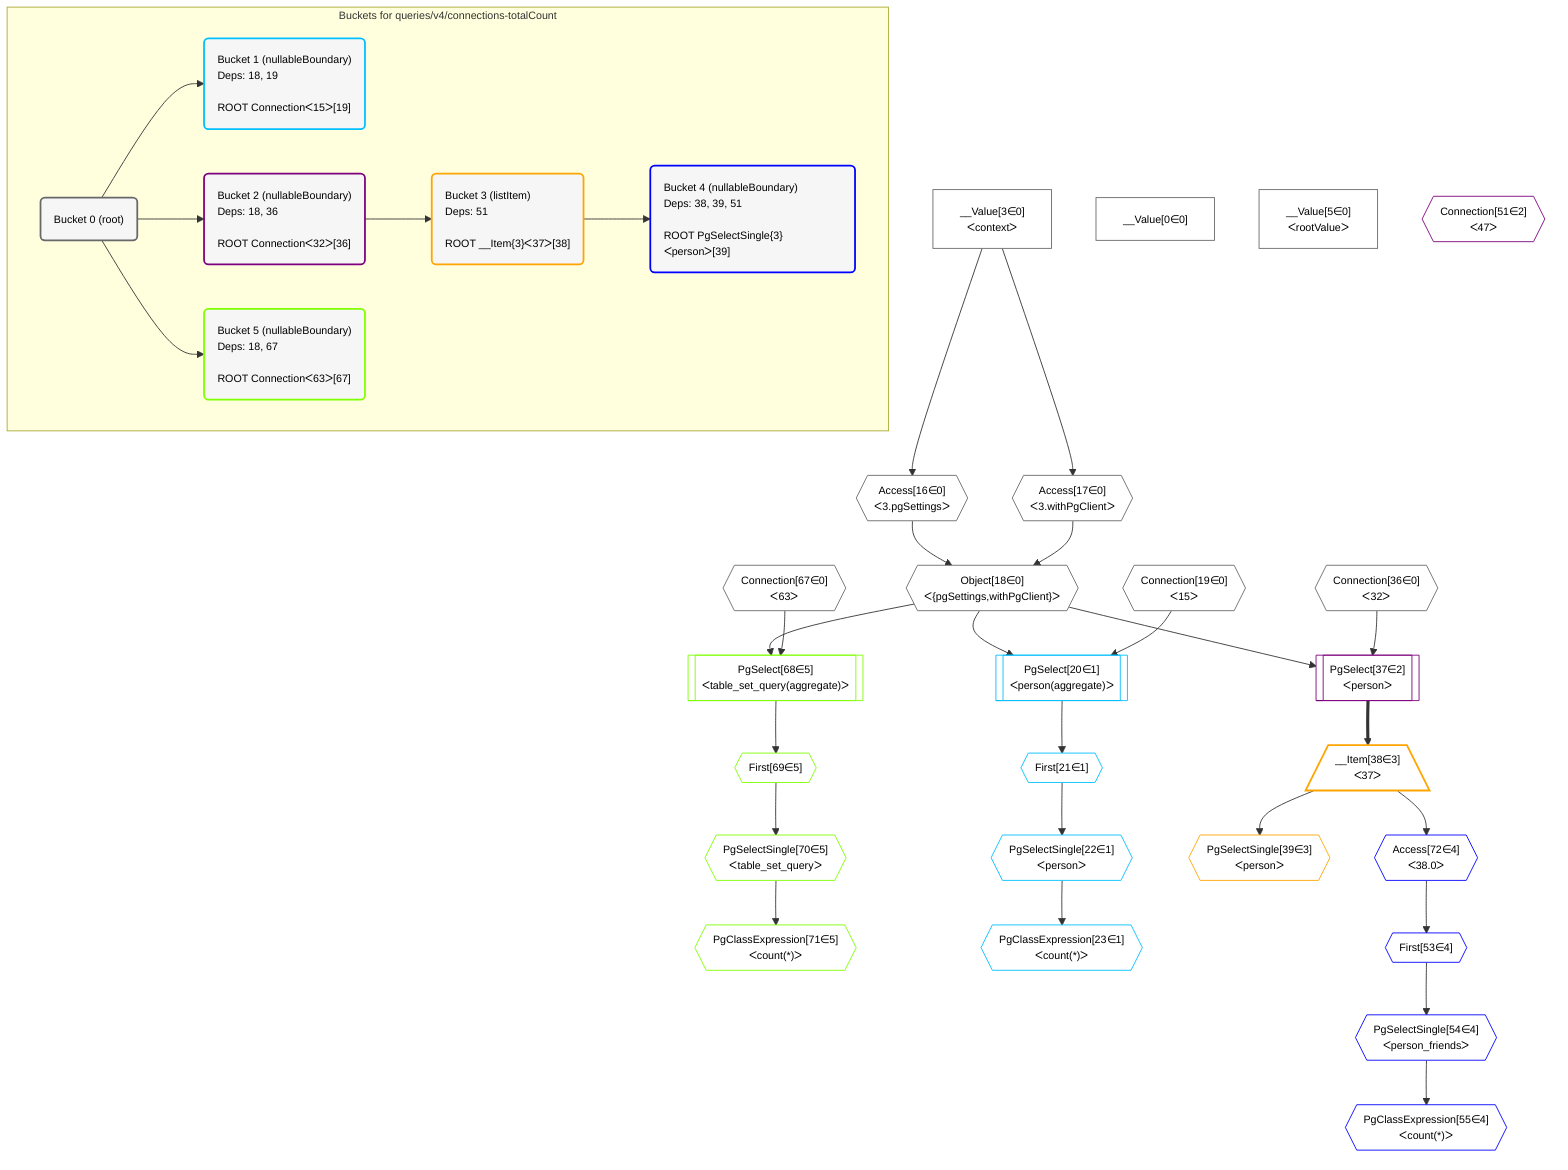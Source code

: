 %%{init: {'themeVariables': { 'fontSize': '12px'}}}%%
graph TD
    classDef path fill:#eee,stroke:#000,color:#000
    classDef plan fill:#fff,stroke-width:1px,color:#000
    classDef itemplan fill:#fff,stroke-width:2px,color:#000
    classDef unbatchedplan fill:#dff,stroke-width:1px,color:#000
    classDef sideeffectplan fill:#fcc,stroke-width:2px,color:#000
    classDef bucket fill:#f6f6f6,color:#000,stroke-width:2px,text-align:left


    %% plan dependencies
    Object18{{"Object[18∈0]<br />ᐸ{pgSettings,withPgClient}ᐳ"}}:::plan
    Access16{{"Access[16∈0]<br />ᐸ3.pgSettingsᐳ"}}:::plan
    Access17{{"Access[17∈0]<br />ᐸ3.withPgClientᐳ"}}:::plan
    Access16 & Access17 --> Object18
    __Value3["__Value[3∈0]<br />ᐸcontextᐳ"]:::plan
    __Value3 --> Access16
    __Value3 --> Access17
    __Value0["__Value[0∈0]"]:::plan
    __Value5["__Value[5∈0]<br />ᐸrootValueᐳ"]:::plan
    Connection19{{"Connection[19∈0]<br />ᐸ15ᐳ"}}:::plan
    Connection36{{"Connection[36∈0]<br />ᐸ32ᐳ"}}:::plan
    Connection67{{"Connection[67∈0]<br />ᐸ63ᐳ"}}:::plan
    PgSelect68[["PgSelect[68∈5]<br />ᐸtable_set_query(aggregate)ᐳ"]]:::plan
    Object18 & Connection67 --> PgSelect68
    First69{{"First[69∈5]"}}:::plan
    PgSelect68 --> First69
    PgSelectSingle70{{"PgSelectSingle[70∈5]<br />ᐸtable_set_queryᐳ"}}:::plan
    First69 --> PgSelectSingle70
    PgClassExpression71{{"PgClassExpression[71∈5]<br />ᐸcount(*)ᐳ"}}:::plan
    PgSelectSingle70 --> PgClassExpression71
    PgSelect37[["PgSelect[37∈2]<br />ᐸpersonᐳ"]]:::plan
    Object18 & Connection36 --> PgSelect37
    Connection51{{"Connection[51∈2]<br />ᐸ47ᐳ"}}:::plan
    PgSelect20[["PgSelect[20∈1]<br />ᐸperson(aggregate)ᐳ"]]:::plan
    Object18 & Connection19 --> PgSelect20
    First21{{"First[21∈1]"}}:::plan
    PgSelect20 --> First21
    PgSelectSingle22{{"PgSelectSingle[22∈1]<br />ᐸpersonᐳ"}}:::plan
    First21 --> PgSelectSingle22
    PgClassExpression23{{"PgClassExpression[23∈1]<br />ᐸcount(*)ᐳ"}}:::plan
    PgSelectSingle22 --> PgClassExpression23
    __Item38[/"__Item[38∈3]<br />ᐸ37ᐳ"\]:::itemplan
    PgSelect37 ==> __Item38
    PgSelectSingle39{{"PgSelectSingle[39∈3]<br />ᐸpersonᐳ"}}:::plan
    __Item38 --> PgSelectSingle39
    Access72{{"Access[72∈4]<br />ᐸ38.0ᐳ"}}:::plan
    __Item38 --> Access72
    First53{{"First[53∈4]"}}:::plan
    Access72 --> First53
    PgSelectSingle54{{"PgSelectSingle[54∈4]<br />ᐸperson_friendsᐳ"}}:::plan
    First53 --> PgSelectSingle54
    PgClassExpression55{{"PgClassExpression[55∈4]<br />ᐸcount(*)ᐳ"}}:::plan
    PgSelectSingle54 --> PgClassExpression55

    %% define steps

    subgraph "Buckets for queries/v4/connections-totalCount"
    Bucket0("Bucket 0 (root)"):::bucket
    classDef bucket0 stroke:#696969
    class Bucket0,__Value0,__Value3,__Value5,Access16,Access17,Object18,Connection19,Connection36,Connection67 bucket0
    Bucket1("Bucket 1 (nullableBoundary)<br />Deps: 18, 19<br /><br />ROOT Connectionᐸ15ᐳ[19]"):::bucket
    classDef bucket1 stroke:#00bfff
    class Bucket1,PgSelect20,First21,PgSelectSingle22,PgClassExpression23 bucket1
    Bucket2("Bucket 2 (nullableBoundary)<br />Deps: 18, 36<br /><br />ROOT Connectionᐸ32ᐳ[36]"):::bucket
    classDef bucket2 stroke:#7f007f
    class Bucket2,PgSelect37,Connection51 bucket2
    Bucket3("Bucket 3 (listItem)<br />Deps: 51<br /><br />ROOT __Item{3}ᐸ37ᐳ[38]"):::bucket
    classDef bucket3 stroke:#ffa500
    class Bucket3,__Item38,PgSelectSingle39 bucket3
    Bucket4("Bucket 4 (nullableBoundary)<br />Deps: 38, 39, 51<br /><br />ROOT PgSelectSingle{3}ᐸpersonᐳ[39]"):::bucket
    classDef bucket4 stroke:#0000ff
    class Bucket4,First53,PgSelectSingle54,PgClassExpression55,Access72 bucket4
    Bucket5("Bucket 5 (nullableBoundary)<br />Deps: 18, 67<br /><br />ROOT Connectionᐸ63ᐳ[67]"):::bucket
    classDef bucket5 stroke:#7fff00
    class Bucket5,PgSelect68,First69,PgSelectSingle70,PgClassExpression71 bucket5
    Bucket0 --> Bucket1 & Bucket2 & Bucket5
    Bucket2 --> Bucket3
    Bucket3 --> Bucket4
    end